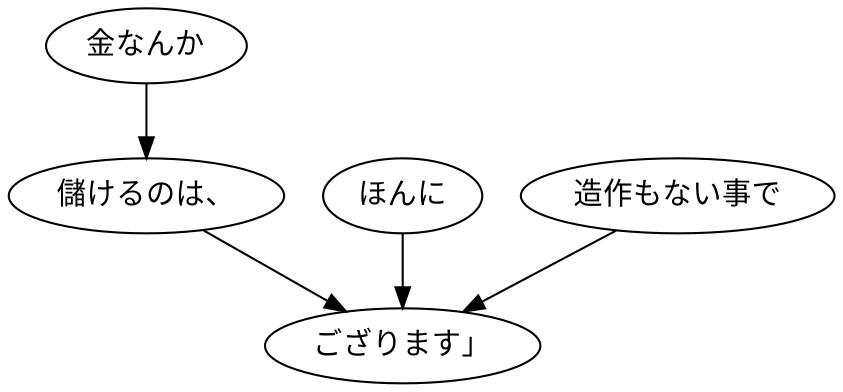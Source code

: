 digraph graph3114 {
	node0 [label="金なんか"];
	node1 [label="儲けるのは、"];
	node2 [label="ほんに"];
	node3 [label="造作もない事で"];
	node4 [label="ござります」"];
	node0 -> node1;
	node1 -> node4;
	node2 -> node4;
	node3 -> node4;
}
